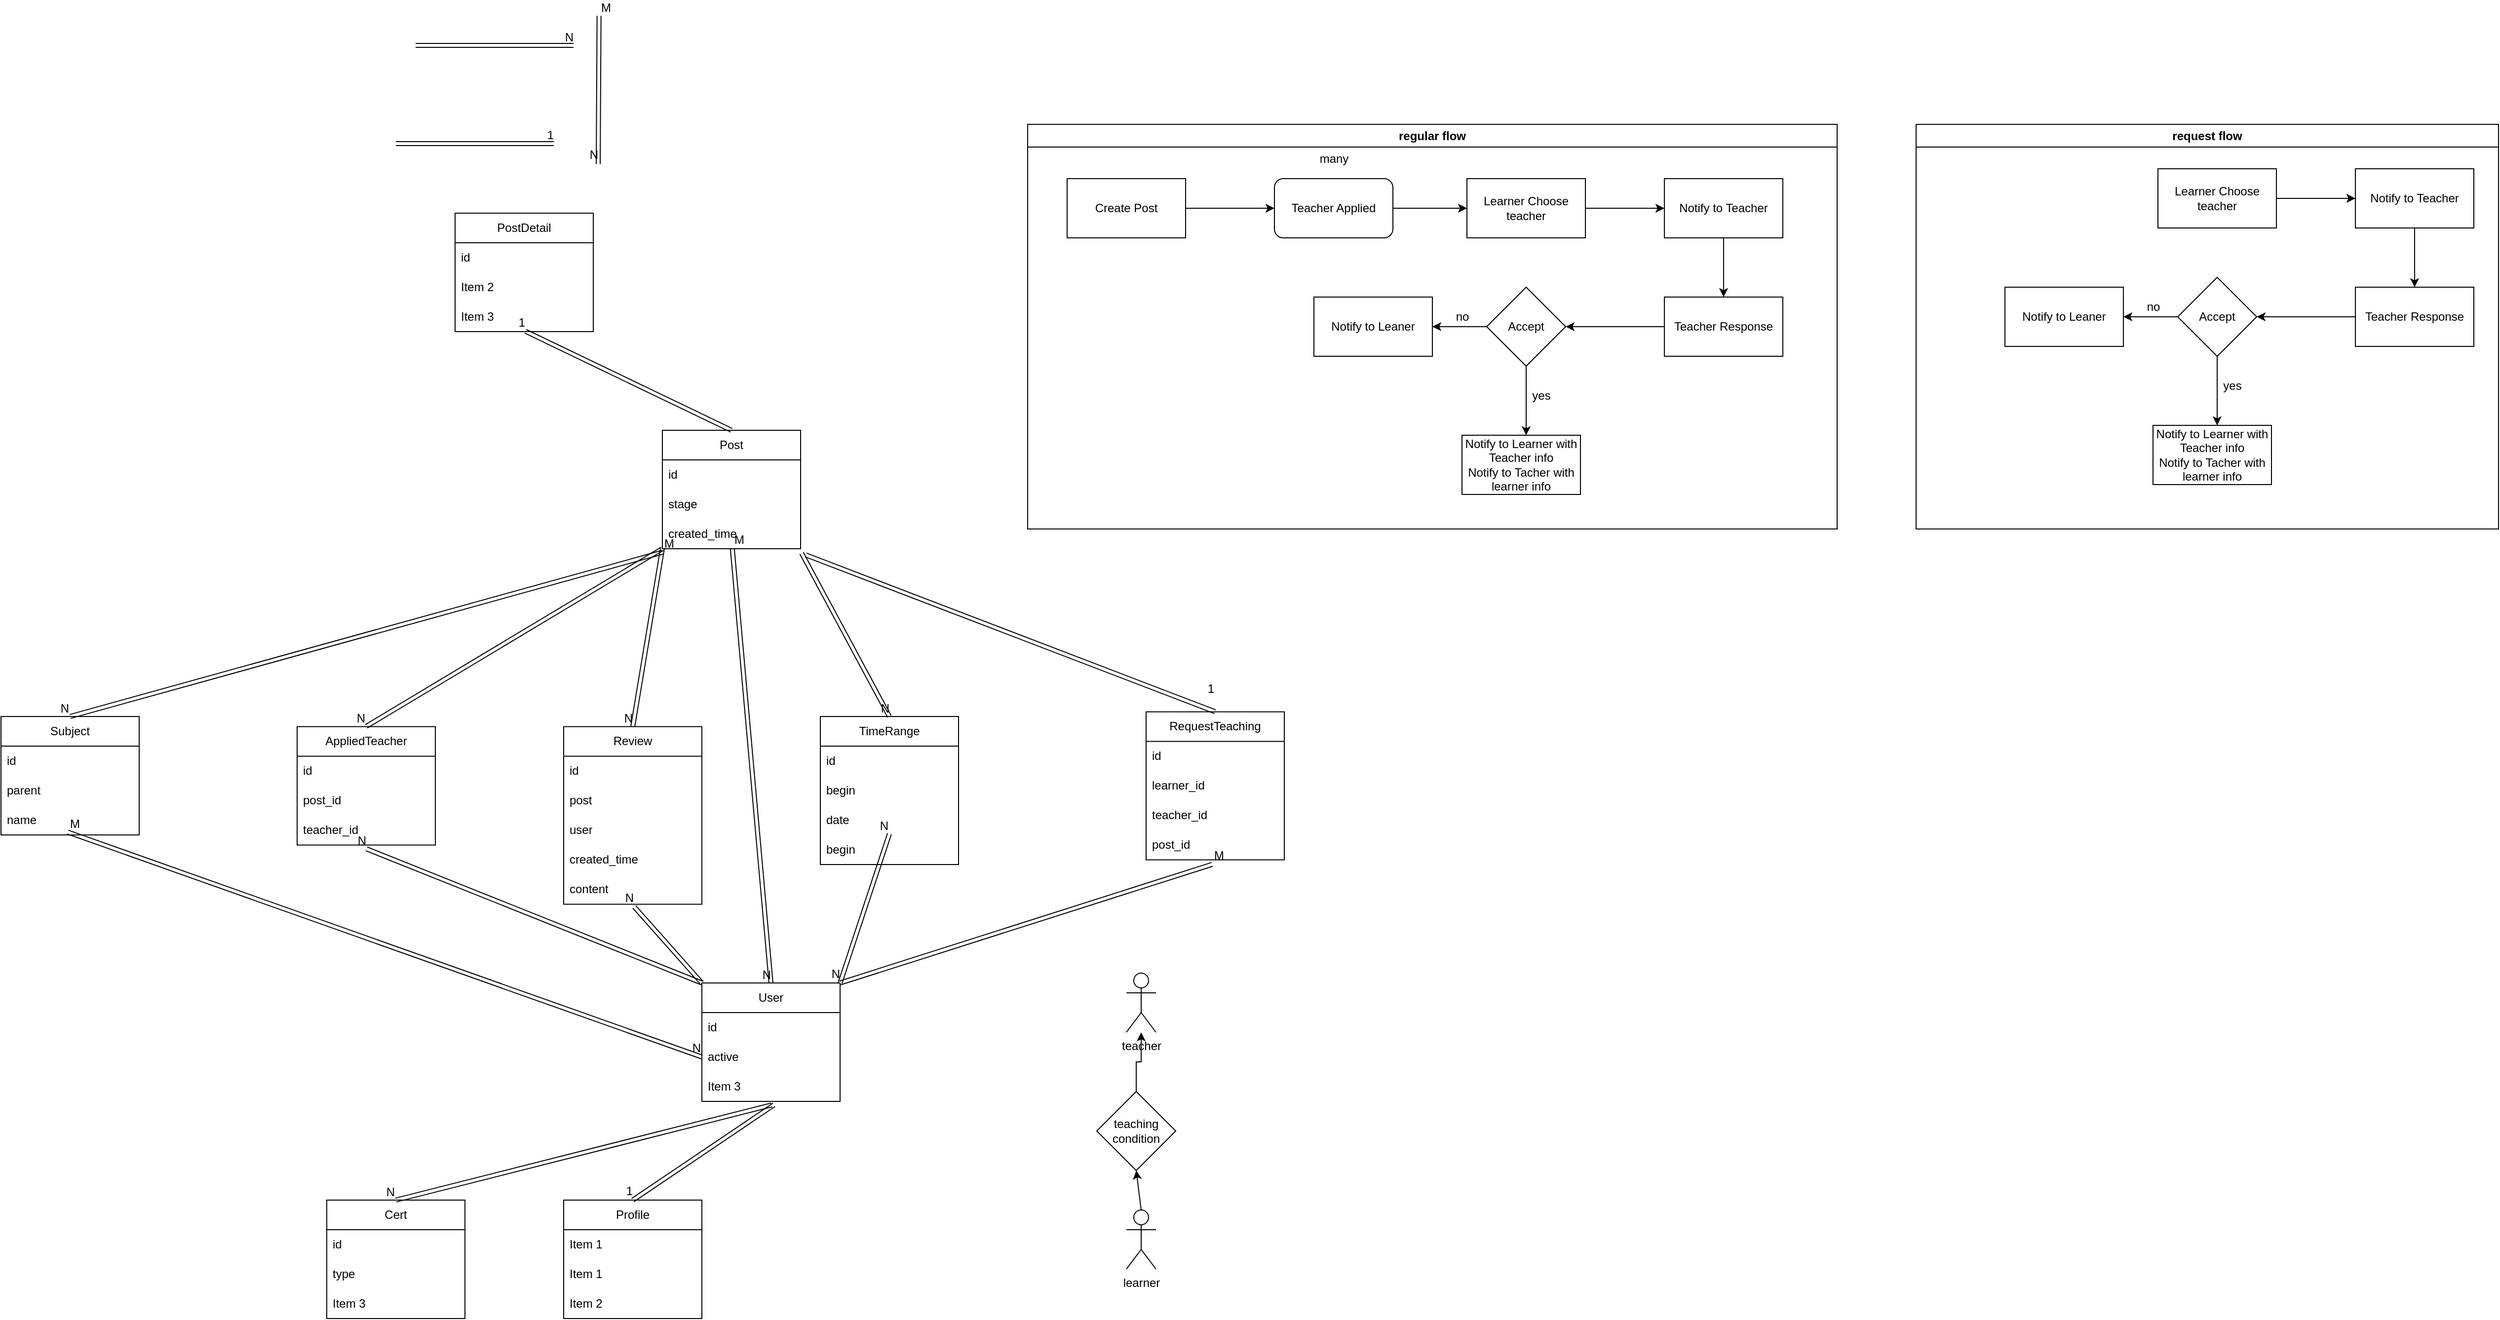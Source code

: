 <mxfile version="21.1.7" type="github" pages="2">
  <diagram id="4R4UzERNiVHyKOqKWShv" name="model - ý tưởng luồn">
    <mxGraphModel dx="2580" dy="1584" grid="1" gridSize="10" guides="1" tooltips="1" connect="1" arrows="1" fold="1" page="1" pageScale="1" pageWidth="850" pageHeight="1100" math="0" shadow="0">
      <root>
        <mxCell id="0" />
        <mxCell id="1" parent="0" />
        <mxCell id="f7bFVLpP6FKDPt4WR5Cf-1" value="Post" style="swimlane;fontStyle=0;childLayout=stackLayout;horizontal=1;startSize=30;horizontalStack=0;resizeParent=1;resizeParentMax=0;resizeLast=0;collapsible=1;marginBottom=0;whiteSpace=wrap;html=1;" parent="1" vertex="1">
          <mxGeometry x="-440" y="230" width="140" height="120" as="geometry" />
        </mxCell>
        <mxCell id="f7bFVLpP6FKDPt4WR5Cf-2" value="id" style="text;strokeColor=none;fillColor=none;align=left;verticalAlign=middle;spacingLeft=4;spacingRight=4;overflow=hidden;points=[[0,0.5],[1,0.5]];portConstraint=eastwest;rotatable=0;whiteSpace=wrap;html=1;" parent="f7bFVLpP6FKDPt4WR5Cf-1" vertex="1">
          <mxGeometry y="30" width="140" height="30" as="geometry" />
        </mxCell>
        <mxCell id="f7bFVLpP6FKDPt4WR5Cf-3" value="stage" style="text;strokeColor=none;fillColor=none;align=left;verticalAlign=middle;spacingLeft=4;spacingRight=4;overflow=hidden;points=[[0,0.5],[1,0.5]];portConstraint=eastwest;rotatable=0;whiteSpace=wrap;html=1;" parent="f7bFVLpP6FKDPt4WR5Cf-1" vertex="1">
          <mxGeometry y="60" width="140" height="30" as="geometry" />
        </mxCell>
        <mxCell id="f7bFVLpP6FKDPt4WR5Cf-4" value="created_time" style="text;strokeColor=none;fillColor=none;align=left;verticalAlign=middle;spacingLeft=4;spacingRight=4;overflow=hidden;points=[[0,0.5],[1,0.5]];portConstraint=eastwest;rotatable=0;whiteSpace=wrap;html=1;" parent="f7bFVLpP6FKDPt4WR5Cf-1" vertex="1">
          <mxGeometry y="90" width="140" height="30" as="geometry" />
        </mxCell>
        <mxCell id="f7bFVLpP6FKDPt4WR5Cf-5" value="Subject" style="swimlane;fontStyle=0;childLayout=stackLayout;horizontal=1;startSize=30;horizontalStack=0;resizeParent=1;resizeParentMax=0;resizeLast=0;collapsible=1;marginBottom=0;whiteSpace=wrap;html=1;" parent="1" vertex="1">
          <mxGeometry x="-1110" y="520" width="140" height="120" as="geometry" />
        </mxCell>
        <mxCell id="f7bFVLpP6FKDPt4WR5Cf-6" value="id" style="text;strokeColor=none;fillColor=none;align=left;verticalAlign=middle;spacingLeft=4;spacingRight=4;overflow=hidden;points=[[0,0.5],[1,0.5]];portConstraint=eastwest;rotatable=0;whiteSpace=wrap;html=1;" parent="f7bFVLpP6FKDPt4WR5Cf-5" vertex="1">
          <mxGeometry y="30" width="140" height="30" as="geometry" />
        </mxCell>
        <mxCell id="f7bFVLpP6FKDPt4WR5Cf-7" value="parent" style="text;strokeColor=none;fillColor=none;align=left;verticalAlign=middle;spacingLeft=4;spacingRight=4;overflow=hidden;points=[[0,0.5],[1,0.5]];portConstraint=eastwest;rotatable=0;whiteSpace=wrap;html=1;" parent="f7bFVLpP6FKDPt4WR5Cf-5" vertex="1">
          <mxGeometry y="60" width="140" height="30" as="geometry" />
        </mxCell>
        <mxCell id="f7bFVLpP6FKDPt4WR5Cf-8" value="name" style="text;strokeColor=none;fillColor=none;align=left;verticalAlign=middle;spacingLeft=4;spacingRight=4;overflow=hidden;points=[[0,0.5],[1,0.5]];portConstraint=eastwest;rotatable=0;whiteSpace=wrap;html=1;" parent="f7bFVLpP6FKDPt4WR5Cf-5" vertex="1">
          <mxGeometry y="90" width="140" height="30" as="geometry" />
        </mxCell>
        <mxCell id="f7bFVLpP6FKDPt4WR5Cf-9" value="Review" style="swimlane;fontStyle=0;childLayout=stackLayout;horizontal=1;startSize=30;horizontalStack=0;resizeParent=1;resizeParentMax=0;resizeLast=0;collapsible=1;marginBottom=0;whiteSpace=wrap;html=1;" parent="1" vertex="1">
          <mxGeometry x="-540" y="530.21" width="140" height="180" as="geometry" />
        </mxCell>
        <mxCell id="f7bFVLpP6FKDPt4WR5Cf-10" value="id" style="text;strokeColor=none;fillColor=none;align=left;verticalAlign=middle;spacingLeft=4;spacingRight=4;overflow=hidden;points=[[0,0.5],[1,0.5]];portConstraint=eastwest;rotatable=0;whiteSpace=wrap;html=1;" parent="f7bFVLpP6FKDPt4WR5Cf-9" vertex="1">
          <mxGeometry y="30" width="140" height="30" as="geometry" />
        </mxCell>
        <mxCell id="f7bFVLpP6FKDPt4WR5Cf-11" value="post" style="text;strokeColor=none;fillColor=none;align=left;verticalAlign=middle;spacingLeft=4;spacingRight=4;overflow=hidden;points=[[0,0.5],[1,0.5]];portConstraint=eastwest;rotatable=0;whiteSpace=wrap;html=1;" parent="f7bFVLpP6FKDPt4WR5Cf-9" vertex="1">
          <mxGeometry y="60" width="140" height="30" as="geometry" />
        </mxCell>
        <mxCell id="f7bFVLpP6FKDPt4WR5Cf-12" value="user" style="text;strokeColor=none;fillColor=none;align=left;verticalAlign=middle;spacingLeft=4;spacingRight=4;overflow=hidden;points=[[0,0.5],[1,0.5]];portConstraint=eastwest;rotatable=0;whiteSpace=wrap;html=1;" parent="f7bFVLpP6FKDPt4WR5Cf-9" vertex="1">
          <mxGeometry y="90" width="140" height="30" as="geometry" />
        </mxCell>
        <mxCell id="wojKNktllQG_u3DR9HlF-21" value="created_time" style="text;strokeColor=none;fillColor=none;align=left;verticalAlign=middle;spacingLeft=4;spacingRight=4;overflow=hidden;points=[[0,0.5],[1,0.5]];portConstraint=eastwest;rotatable=0;whiteSpace=wrap;html=1;" parent="f7bFVLpP6FKDPt4WR5Cf-9" vertex="1">
          <mxGeometry y="120" width="140" height="30" as="geometry" />
        </mxCell>
        <mxCell id="wojKNktllQG_u3DR9HlF-22" value="content" style="text;strokeColor=none;fillColor=none;align=left;verticalAlign=middle;spacingLeft=4;spacingRight=4;overflow=hidden;points=[[0,0.5],[1,0.5]];portConstraint=eastwest;rotatable=0;whiteSpace=wrap;html=1;" parent="f7bFVLpP6FKDPt4WR5Cf-9" vertex="1">
          <mxGeometry y="150" width="140" height="30" as="geometry" />
        </mxCell>
        <mxCell id="f7bFVLpP6FKDPt4WR5Cf-13" value="TimeRange" style="swimlane;fontStyle=0;childLayout=stackLayout;horizontal=1;startSize=30;horizontalStack=0;resizeParent=1;resizeParentMax=0;resizeLast=0;collapsible=1;marginBottom=0;whiteSpace=wrap;html=1;" parent="1" vertex="1">
          <mxGeometry x="-280" y="520" width="140" height="150" as="geometry" />
        </mxCell>
        <mxCell id="f7bFVLpP6FKDPt4WR5Cf-14" value="id" style="text;strokeColor=none;fillColor=none;align=left;verticalAlign=middle;spacingLeft=4;spacingRight=4;overflow=hidden;points=[[0,0.5],[1,0.5]];portConstraint=eastwest;rotatable=0;whiteSpace=wrap;html=1;" parent="f7bFVLpP6FKDPt4WR5Cf-13" vertex="1">
          <mxGeometry y="30" width="140" height="30" as="geometry" />
        </mxCell>
        <mxCell id="f7bFVLpP6FKDPt4WR5Cf-15" value="begin" style="text;strokeColor=none;fillColor=none;align=left;verticalAlign=middle;spacingLeft=4;spacingRight=4;overflow=hidden;points=[[0,0.5],[1,0.5]];portConstraint=eastwest;rotatable=0;whiteSpace=wrap;html=1;" parent="f7bFVLpP6FKDPt4WR5Cf-13" vertex="1">
          <mxGeometry y="60" width="140" height="30" as="geometry" />
        </mxCell>
        <mxCell id="f7bFVLpP6FKDPt4WR5Cf-16" value="date" style="text;strokeColor=none;fillColor=none;align=left;verticalAlign=middle;spacingLeft=4;spacingRight=4;overflow=hidden;points=[[0,0.5],[1,0.5]];portConstraint=eastwest;rotatable=0;whiteSpace=wrap;html=1;" parent="f7bFVLpP6FKDPt4WR5Cf-13" vertex="1">
          <mxGeometry y="90" width="140" height="30" as="geometry" />
        </mxCell>
        <mxCell id="yP_wBHzrBIjpdv_ILNyv-7" value="begin" style="text;strokeColor=none;fillColor=none;align=left;verticalAlign=middle;spacingLeft=4;spacingRight=4;overflow=hidden;points=[[0,0.5],[1,0.5]];portConstraint=eastwest;rotatable=0;whiteSpace=wrap;html=1;" parent="f7bFVLpP6FKDPt4WR5Cf-13" vertex="1">
          <mxGeometry y="120" width="140" height="30" as="geometry" />
        </mxCell>
        <mxCell id="f7bFVLpP6FKDPt4WR5Cf-17" value="User" style="swimlane;fontStyle=0;childLayout=stackLayout;horizontal=1;startSize=30;horizontalStack=0;resizeParent=1;resizeParentMax=0;resizeLast=0;collapsible=1;marginBottom=0;whiteSpace=wrap;html=1;" parent="1" vertex="1">
          <mxGeometry x="-400" y="790" width="140" height="120" as="geometry" />
        </mxCell>
        <mxCell id="f7bFVLpP6FKDPt4WR5Cf-18" value="id" style="text;strokeColor=none;fillColor=none;align=left;verticalAlign=middle;spacingLeft=4;spacingRight=4;overflow=hidden;points=[[0,0.5],[1,0.5]];portConstraint=eastwest;rotatable=0;whiteSpace=wrap;html=1;" parent="f7bFVLpP6FKDPt4WR5Cf-17" vertex="1">
          <mxGeometry y="30" width="140" height="30" as="geometry" />
        </mxCell>
        <mxCell id="f7bFVLpP6FKDPt4WR5Cf-19" value="active" style="text;strokeColor=none;fillColor=none;align=left;verticalAlign=middle;spacingLeft=4;spacingRight=4;overflow=hidden;points=[[0,0.5],[1,0.5]];portConstraint=eastwest;rotatable=0;whiteSpace=wrap;html=1;" parent="f7bFVLpP6FKDPt4WR5Cf-17" vertex="1">
          <mxGeometry y="60" width="140" height="30" as="geometry" />
        </mxCell>
        <mxCell id="f7bFVLpP6FKDPt4WR5Cf-20" value="Item 3" style="text;strokeColor=none;fillColor=none;align=left;verticalAlign=middle;spacingLeft=4;spacingRight=4;overflow=hidden;points=[[0,0.5],[1,0.5]];portConstraint=eastwest;rotatable=0;whiteSpace=wrap;html=1;" parent="f7bFVLpP6FKDPt4WR5Cf-17" vertex="1">
          <mxGeometry y="90" width="140" height="30" as="geometry" />
        </mxCell>
        <mxCell id="f7bFVLpP6FKDPt4WR5Cf-21" value="Cert" style="swimlane;fontStyle=0;childLayout=stackLayout;horizontal=1;startSize=30;horizontalStack=0;resizeParent=1;resizeParentMax=0;resizeLast=0;collapsible=1;marginBottom=0;whiteSpace=wrap;html=1;" parent="1" vertex="1">
          <mxGeometry x="-780" y="1010" width="140" height="120" as="geometry" />
        </mxCell>
        <mxCell id="f7bFVLpP6FKDPt4WR5Cf-22" value="id" style="text;strokeColor=none;fillColor=none;align=left;verticalAlign=middle;spacingLeft=4;spacingRight=4;overflow=hidden;points=[[0,0.5],[1,0.5]];portConstraint=eastwest;rotatable=0;whiteSpace=wrap;html=1;" parent="f7bFVLpP6FKDPt4WR5Cf-21" vertex="1">
          <mxGeometry y="30" width="140" height="30" as="geometry" />
        </mxCell>
        <mxCell id="f7bFVLpP6FKDPt4WR5Cf-23" value="type" style="text;strokeColor=none;fillColor=none;align=left;verticalAlign=middle;spacingLeft=4;spacingRight=4;overflow=hidden;points=[[0,0.5],[1,0.5]];portConstraint=eastwest;rotatable=0;whiteSpace=wrap;html=1;" parent="f7bFVLpP6FKDPt4WR5Cf-21" vertex="1">
          <mxGeometry y="60" width="140" height="30" as="geometry" />
        </mxCell>
        <mxCell id="f7bFVLpP6FKDPt4WR5Cf-24" value="Item 3" style="text;strokeColor=none;fillColor=none;align=left;verticalAlign=middle;spacingLeft=4;spacingRight=4;overflow=hidden;points=[[0,0.5],[1,0.5]];portConstraint=eastwest;rotatable=0;whiteSpace=wrap;html=1;" parent="f7bFVLpP6FKDPt4WR5Cf-21" vertex="1">
          <mxGeometry y="90" width="140" height="30" as="geometry" />
        </mxCell>
        <mxCell id="f7bFVLpP6FKDPt4WR5Cf-25" value="Profile" style="swimlane;fontStyle=0;childLayout=stackLayout;horizontal=1;startSize=30;horizontalStack=0;resizeParent=1;resizeParentMax=0;resizeLast=0;collapsible=1;marginBottom=0;whiteSpace=wrap;html=1;" parent="1" vertex="1">
          <mxGeometry x="-540" y="1010" width="140" height="120" as="geometry" />
        </mxCell>
        <mxCell id="f7bFVLpP6FKDPt4WR5Cf-44" value="Item 1" style="text;strokeColor=none;fillColor=none;align=left;verticalAlign=middle;spacingLeft=4;spacingRight=4;overflow=hidden;points=[[0,0.5],[1,0.5]];portConstraint=eastwest;rotatable=0;whiteSpace=wrap;html=1;" parent="f7bFVLpP6FKDPt4WR5Cf-25" vertex="1">
          <mxGeometry y="30" width="140" height="30" as="geometry" />
        </mxCell>
        <mxCell id="f7bFVLpP6FKDPt4WR5Cf-26" value="Item 1" style="text;strokeColor=none;fillColor=none;align=left;verticalAlign=middle;spacingLeft=4;spacingRight=4;overflow=hidden;points=[[0,0.5],[1,0.5]];portConstraint=eastwest;rotatable=0;whiteSpace=wrap;html=1;" parent="f7bFVLpP6FKDPt4WR5Cf-25" vertex="1">
          <mxGeometry y="60" width="140" height="30" as="geometry" />
        </mxCell>
        <mxCell id="f7bFVLpP6FKDPt4WR5Cf-27" value="Item 2" style="text;strokeColor=none;fillColor=none;align=left;verticalAlign=middle;spacingLeft=4;spacingRight=4;overflow=hidden;points=[[0,0.5],[1,0.5]];portConstraint=eastwest;rotatable=0;whiteSpace=wrap;html=1;" parent="f7bFVLpP6FKDPt4WR5Cf-25" vertex="1">
          <mxGeometry y="90" width="140" height="30" as="geometry" />
        </mxCell>
        <mxCell id="f7bFVLpP6FKDPt4WR5Cf-31" value="" style="shape=link;html=1;rounded=0;exitX=0.522;exitY=1.116;exitDx=0;exitDy=0;entryX=0.5;entryY=0;entryDx=0;entryDy=0;exitPerimeter=0;" parent="1" source="f7bFVLpP6FKDPt4WR5Cf-20" target="f7bFVLpP6FKDPt4WR5Cf-25" edge="1">
          <mxGeometry relative="1" as="geometry">
            <mxPoint x="520" y="560.21" as="sourcePoint" />
            <mxPoint x="680" y="560.21" as="targetPoint" />
          </mxGeometry>
        </mxCell>
        <mxCell id="f7bFVLpP6FKDPt4WR5Cf-32" value="1" style="resizable=0;html=1;align=right;verticalAlign=bottom;" parent="f7bFVLpP6FKDPt4WR5Cf-31" connectable="0" vertex="1">
          <mxGeometry x="1" relative="1" as="geometry" />
        </mxCell>
        <mxCell id="f7bFVLpP6FKDPt4WR5Cf-33" value="" style="shape=link;html=1;rounded=0;entryX=0.502;entryY=1.13;entryDx=0;entryDy=0;entryPerimeter=0;" parent="1" target="f7bFVLpP6FKDPt4WR5Cf-66" edge="1">
          <mxGeometry relative="1" as="geometry">
            <mxPoint x="-400" y="790" as="sourcePoint" />
            <mxPoint x="650" y="450.0" as="targetPoint" />
          </mxGeometry>
        </mxCell>
        <mxCell id="f7bFVLpP6FKDPt4WR5Cf-34" value="N" style="resizable=0;html=1;align=right;verticalAlign=bottom;" parent="f7bFVLpP6FKDPt4WR5Cf-33" connectable="0" vertex="1">
          <mxGeometry x="1" relative="1" as="geometry" />
        </mxCell>
        <mxCell id="f7bFVLpP6FKDPt4WR5Cf-35" value="" style="shape=link;html=1;rounded=0;entryX=0.5;entryY=0;entryDx=0;entryDy=0;exitX=0.506;exitY=0.993;exitDx=0;exitDy=0;exitPerimeter=0;" parent="1" source="f7bFVLpP6FKDPt4WR5Cf-4" target="f7bFVLpP6FKDPt4WR5Cf-17" edge="1">
          <mxGeometry relative="1" as="geometry">
            <mxPoint x="250" y="240" as="sourcePoint" />
            <mxPoint x="410" y="240" as="targetPoint" />
          </mxGeometry>
        </mxCell>
        <mxCell id="f7bFVLpP6FKDPt4WR5Cf-36" value="M" style="resizable=0;html=1;align=left;verticalAlign=bottom;" parent="f7bFVLpP6FKDPt4WR5Cf-35" connectable="0" vertex="1">
          <mxGeometry x="-1" relative="1" as="geometry" />
        </mxCell>
        <mxCell id="f7bFVLpP6FKDPt4WR5Cf-37" value="N" style="resizable=0;html=1;align=right;verticalAlign=bottom;" parent="f7bFVLpP6FKDPt4WR5Cf-35" connectable="0" vertex="1">
          <mxGeometry x="1" relative="1" as="geometry" />
        </mxCell>
        <mxCell id="f7bFVLpP6FKDPt4WR5Cf-38" value="" style="shape=link;html=1;rounded=0;" parent="1" edge="1">
          <mxGeometry relative="1" as="geometry">
            <mxPoint x="-710" y="-60.5" as="sourcePoint" />
            <mxPoint x="-550" y="-60.5" as="targetPoint" />
          </mxGeometry>
        </mxCell>
        <mxCell id="f7bFVLpP6FKDPt4WR5Cf-39" value="1" style="resizable=0;html=1;align=right;verticalAlign=bottom;" parent="f7bFVLpP6FKDPt4WR5Cf-38" connectable="0" vertex="1">
          <mxGeometry x="1" relative="1" as="geometry" />
        </mxCell>
        <mxCell id="f7bFVLpP6FKDPt4WR5Cf-40" value="" style="shape=link;html=1;rounded=0;exitX=0.506;exitY=1.119;exitDx=0;exitDy=0;exitPerimeter=0;entryX=0.5;entryY=0;entryDx=0;entryDy=0;" parent="1" source="f7bFVLpP6FKDPt4WR5Cf-20" target="f7bFVLpP6FKDPt4WR5Cf-21" edge="1">
          <mxGeometry relative="1" as="geometry">
            <mxPoint x="650" y="700.21" as="sourcePoint" />
            <mxPoint x="810" y="700.21" as="targetPoint" />
          </mxGeometry>
        </mxCell>
        <mxCell id="f7bFVLpP6FKDPt4WR5Cf-41" value="N" style="resizable=0;html=1;align=right;verticalAlign=bottom;" parent="f7bFVLpP6FKDPt4WR5Cf-40" connectable="0" vertex="1">
          <mxGeometry x="1" relative="1" as="geometry" />
        </mxCell>
        <mxCell id="f7bFVLpP6FKDPt4WR5Cf-42" value="" style="shape=link;html=1;rounded=0;exitX=1;exitY=0;exitDx=0;exitDy=0;entryX=0.5;entryY=0.962;entryDx=0;entryDy=0;entryPerimeter=0;" parent="1" source="f7bFVLpP6FKDPt4WR5Cf-17" target="f7bFVLpP6FKDPt4WR5Cf-16" edge="1">
          <mxGeometry relative="1" as="geometry">
            <mxPoint x="435" y="500.21" as="sourcePoint" />
            <mxPoint x="100" y="660" as="targetPoint" />
          </mxGeometry>
        </mxCell>
        <mxCell id="f7bFVLpP6FKDPt4WR5Cf-43" value="N" style="resizable=0;html=1;align=right;verticalAlign=bottom;" parent="f7bFVLpP6FKDPt4WR5Cf-42" connectable="0" vertex="1">
          <mxGeometry x="1" relative="1" as="geometry" />
        </mxCell>
        <mxCell id="f7bFVLpP6FKDPt4WR5Cf-45" value="" style="shape=link;html=1;rounded=0;entryX=0.5;entryY=0;entryDx=0;entryDy=0;exitX=0.506;exitY=0.993;exitDx=0;exitDy=0;exitPerimeter=0;" parent="1" edge="1">
          <mxGeometry relative="1" as="geometry">
            <mxPoint x="-504.16" y="-190.0" as="sourcePoint" />
            <mxPoint x="-505" y="-39.79" as="targetPoint" />
          </mxGeometry>
        </mxCell>
        <mxCell id="f7bFVLpP6FKDPt4WR5Cf-46" value="M" style="resizable=0;html=1;align=left;verticalAlign=bottom;" parent="f7bFVLpP6FKDPt4WR5Cf-45" connectable="0" vertex="1">
          <mxGeometry x="-1" relative="1" as="geometry" />
        </mxCell>
        <mxCell id="f7bFVLpP6FKDPt4WR5Cf-47" value="N" style="resizable=0;html=1;align=right;verticalAlign=bottom;" parent="f7bFVLpP6FKDPt4WR5Cf-45" connectable="0" vertex="1">
          <mxGeometry x="1" relative="1" as="geometry" />
        </mxCell>
        <mxCell id="f7bFVLpP6FKDPt4WR5Cf-48" value="" style="shape=link;html=1;rounded=0;entryX=0.511;entryY=1.09;entryDx=0;entryDy=0;entryPerimeter=0;exitX=0;exitY=0;exitDx=0;exitDy=0;" parent="1" source="f7bFVLpP6FKDPt4WR5Cf-17" target="wojKNktllQG_u3DR9HlF-22" edge="1">
          <mxGeometry relative="1" as="geometry">
            <mxPoint x="210" y="290" as="sourcePoint" />
            <mxPoint x="370" y="290" as="targetPoint" />
          </mxGeometry>
        </mxCell>
        <mxCell id="f7bFVLpP6FKDPt4WR5Cf-49" value="N" style="resizable=0;html=1;align=right;verticalAlign=bottom;" parent="f7bFVLpP6FKDPt4WR5Cf-48" connectable="0" vertex="1">
          <mxGeometry x="1" relative="1" as="geometry" />
        </mxCell>
        <mxCell id="f7bFVLpP6FKDPt4WR5Cf-56" value="" style="shape=link;html=1;rounded=0;entryX=0.5;entryY=0;entryDx=0;entryDy=0;" parent="1" target="f7bFVLpP6FKDPt4WR5Cf-9" edge="1">
          <mxGeometry relative="1" as="geometry">
            <mxPoint x="-440" y="350" as="sourcePoint" />
            <mxPoint x="760" y="160" as="targetPoint" />
          </mxGeometry>
        </mxCell>
        <mxCell id="f7bFVLpP6FKDPt4WR5Cf-57" value="N" style="resizable=0;html=1;align=right;verticalAlign=bottom;" parent="f7bFVLpP6FKDPt4WR5Cf-56" connectable="0" vertex="1">
          <mxGeometry x="1" relative="1" as="geometry" />
        </mxCell>
        <mxCell id="f7bFVLpP6FKDPt4WR5Cf-58" value="" style="shape=link;html=1;rounded=0;entryX=0.5;entryY=0;entryDx=0;entryDy=0;exitX=0.001;exitY=1.119;exitDx=0;exitDy=0;exitPerimeter=0;" parent="1" source="f7bFVLpP6FKDPt4WR5Cf-4" target="f7bFVLpP6FKDPt4WR5Cf-5" edge="1">
          <mxGeometry relative="1" as="geometry">
            <mxPoint x="600.84" y="170" as="sourcePoint" />
            <mxPoint x="600" y="320.21" as="targetPoint" />
          </mxGeometry>
        </mxCell>
        <mxCell id="f7bFVLpP6FKDPt4WR5Cf-59" value="M" style="resizable=0;html=1;align=left;verticalAlign=bottom;" parent="f7bFVLpP6FKDPt4WR5Cf-58" connectable="0" vertex="1">
          <mxGeometry x="-1" relative="1" as="geometry" />
        </mxCell>
        <mxCell id="f7bFVLpP6FKDPt4WR5Cf-60" value="N" style="resizable=0;html=1;align=right;verticalAlign=bottom;" parent="f7bFVLpP6FKDPt4WR5Cf-58" connectable="0" vertex="1">
          <mxGeometry x="1" relative="1" as="geometry" />
        </mxCell>
        <mxCell id="f7bFVLpP6FKDPt4WR5Cf-61" value="" style="shape=link;html=1;rounded=0;entryX=0.5;entryY=0;entryDx=0;entryDy=0;exitX=1.007;exitY=1.148;exitDx=0;exitDy=0;exitPerimeter=0;" parent="1" source="f7bFVLpP6FKDPt4WR5Cf-4" target="f7bFVLpP6FKDPt4WR5Cf-13" edge="1">
          <mxGeometry relative="1" as="geometry">
            <mxPoint x="80" y="270" as="sourcePoint" />
            <mxPoint x="240" y="270" as="targetPoint" />
          </mxGeometry>
        </mxCell>
        <mxCell id="f7bFVLpP6FKDPt4WR5Cf-62" value="N" style="resizable=0;html=1;align=right;verticalAlign=bottom;" parent="f7bFVLpP6FKDPt4WR5Cf-61" connectable="0" vertex="1">
          <mxGeometry x="1" relative="1" as="geometry" />
        </mxCell>
        <mxCell id="f7bFVLpP6FKDPt4WR5Cf-63" value="AppliedTeacher" style="swimlane;fontStyle=0;childLayout=stackLayout;horizontal=1;startSize=30;horizontalStack=0;resizeParent=1;resizeParentMax=0;resizeLast=0;collapsible=1;marginBottom=0;whiteSpace=wrap;html=1;" parent="1" vertex="1">
          <mxGeometry x="-810" y="530.21" width="140" height="120" as="geometry" />
        </mxCell>
        <mxCell id="f7bFVLpP6FKDPt4WR5Cf-64" value="id" style="text;strokeColor=none;fillColor=none;align=left;verticalAlign=middle;spacingLeft=4;spacingRight=4;overflow=hidden;points=[[0,0.5],[1,0.5]];portConstraint=eastwest;rotatable=0;whiteSpace=wrap;html=1;" parent="f7bFVLpP6FKDPt4WR5Cf-63" vertex="1">
          <mxGeometry y="30" width="140" height="30" as="geometry" />
        </mxCell>
        <mxCell id="f7bFVLpP6FKDPt4WR5Cf-65" value="post_id" style="text;strokeColor=none;fillColor=none;align=left;verticalAlign=middle;spacingLeft=4;spacingRight=4;overflow=hidden;points=[[0,0.5],[1,0.5]];portConstraint=eastwest;rotatable=0;whiteSpace=wrap;html=1;" parent="f7bFVLpP6FKDPt4WR5Cf-63" vertex="1">
          <mxGeometry y="60" width="140" height="30" as="geometry" />
        </mxCell>
        <mxCell id="f7bFVLpP6FKDPt4WR5Cf-66" value="teacher_id" style="text;strokeColor=none;fillColor=none;align=left;verticalAlign=middle;spacingLeft=4;spacingRight=4;overflow=hidden;points=[[0,0.5],[1,0.5]];portConstraint=eastwest;rotatable=0;whiteSpace=wrap;html=1;" parent="f7bFVLpP6FKDPt4WR5Cf-63" vertex="1">
          <mxGeometry y="90" width="140" height="30" as="geometry" />
        </mxCell>
        <mxCell id="f7bFVLpP6FKDPt4WR5Cf-67" value="" style="shape=link;html=1;rounded=0;" parent="1" edge="1">
          <mxGeometry relative="1" as="geometry">
            <mxPoint x="-690" y="-160.0" as="sourcePoint" />
            <mxPoint x="-530" y="-160.0" as="targetPoint" />
          </mxGeometry>
        </mxCell>
        <mxCell id="f7bFVLpP6FKDPt4WR5Cf-68" value="N" style="resizable=0;html=1;align=right;verticalAlign=bottom;" parent="f7bFVLpP6FKDPt4WR5Cf-67" connectable="0" vertex="1">
          <mxGeometry x="1" relative="1" as="geometry" />
        </mxCell>
        <mxCell id="f7bFVLpP6FKDPt4WR5Cf-69" value="" style="shape=link;html=1;rounded=0;exitX=0;exitY=1;exitDx=0;exitDy=0;" parent="1" source="f7bFVLpP6FKDPt4WR5Cf-1" edge="1">
          <mxGeometry relative="1" as="geometry">
            <mxPoint x="30" y="370.0" as="sourcePoint" />
            <mxPoint x="-740" y="530" as="targetPoint" />
          </mxGeometry>
        </mxCell>
        <mxCell id="f7bFVLpP6FKDPt4WR5Cf-70" value="N" style="resizable=0;html=1;align=right;verticalAlign=bottom;" parent="f7bFVLpP6FKDPt4WR5Cf-69" connectable="0" vertex="1">
          <mxGeometry x="1" relative="1" as="geometry" />
        </mxCell>
        <mxCell id="wojKNktllQG_u3DR9HlF-1" value="RequestTeaching" style="swimlane;fontStyle=0;childLayout=stackLayout;horizontal=1;startSize=30;horizontalStack=0;resizeParent=1;resizeParentMax=0;resizeLast=0;collapsible=1;marginBottom=0;whiteSpace=wrap;html=1;" parent="1" vertex="1">
          <mxGeometry x="50" y="515.21" width="140" height="150" as="geometry" />
        </mxCell>
        <mxCell id="wojKNktllQG_u3DR9HlF-2" value="id" style="text;strokeColor=none;fillColor=none;align=left;verticalAlign=middle;spacingLeft=4;spacingRight=4;overflow=hidden;points=[[0,0.5],[1,0.5]];portConstraint=eastwest;rotatable=0;whiteSpace=wrap;html=1;" parent="wojKNktllQG_u3DR9HlF-1" vertex="1">
          <mxGeometry y="30" width="140" height="30" as="geometry" />
        </mxCell>
        <mxCell id="wojKNktllQG_u3DR9HlF-3" value="learner_id" style="text;strokeColor=none;fillColor=none;align=left;verticalAlign=middle;spacingLeft=4;spacingRight=4;overflow=hidden;points=[[0,0.5],[1,0.5]];portConstraint=eastwest;rotatable=0;whiteSpace=wrap;html=1;" parent="wojKNktllQG_u3DR9HlF-1" vertex="1">
          <mxGeometry y="60" width="140" height="30" as="geometry" />
        </mxCell>
        <mxCell id="wojKNktllQG_u3DR9HlF-4" value="teacher_id" style="text;strokeColor=none;fillColor=none;align=left;verticalAlign=middle;spacingLeft=4;spacingRight=4;overflow=hidden;points=[[0,0.5],[1,0.5]];portConstraint=eastwest;rotatable=0;whiteSpace=wrap;html=1;" parent="wojKNktllQG_u3DR9HlF-1" vertex="1">
          <mxGeometry y="90" width="140" height="30" as="geometry" />
        </mxCell>
        <mxCell id="wojKNktllQG_u3DR9HlF-12" value="post_id" style="text;strokeColor=none;fillColor=none;align=left;verticalAlign=middle;spacingLeft=4;spacingRight=4;overflow=hidden;points=[[0,0.5],[1,0.5]];portConstraint=eastwest;rotatable=0;whiteSpace=wrap;html=1;" parent="wojKNktllQG_u3DR9HlF-1" vertex="1">
          <mxGeometry y="120" width="140" height="30" as="geometry" />
        </mxCell>
        <mxCell id="wojKNktllQG_u3DR9HlF-5" value="" style="shape=link;html=1;rounded=0;entryX=1;entryY=0;entryDx=0;entryDy=0;exitX=0.478;exitY=1.154;exitDx=0;exitDy=0;exitPerimeter=0;" parent="1" source="wojKNktllQG_u3DR9HlF-12" target="f7bFVLpP6FKDPt4WR5Cf-17" edge="1">
          <mxGeometry relative="1" as="geometry">
            <mxPoint x="-49.16" y="350.0" as="sourcePoint" />
            <mxPoint x="-50" y="500.21" as="targetPoint" />
          </mxGeometry>
        </mxCell>
        <mxCell id="wojKNktllQG_u3DR9HlF-6" value="M" style="resizable=0;html=1;align=left;verticalAlign=bottom;" parent="wojKNktllQG_u3DR9HlF-5" connectable="0" vertex="1">
          <mxGeometry x="-1" relative="1" as="geometry" />
        </mxCell>
        <mxCell id="wojKNktllQG_u3DR9HlF-7" value="N" style="resizable=0;html=1;align=right;verticalAlign=bottom;" parent="wojKNktllQG_u3DR9HlF-5" connectable="0" vertex="1">
          <mxGeometry x="1" relative="1" as="geometry" />
        </mxCell>
        <mxCell id="wojKNktllQG_u3DR9HlF-10" value="" style="shape=link;html=1;rounded=0;entryX=0.5;entryY=0;entryDx=0;entryDy=0;exitX=1.038;exitY=1.211;exitDx=0;exitDy=0;exitPerimeter=0;" parent="1" source="f7bFVLpP6FKDPt4WR5Cf-4" target="wojKNktllQG_u3DR9HlF-1" edge="1">
          <mxGeometry relative="1" as="geometry">
            <mxPoint x="-60" y="270" as="sourcePoint" />
            <mxPoint x="100" y="270" as="targetPoint" />
          </mxGeometry>
        </mxCell>
        <mxCell id="wojKNktllQG_u3DR9HlF-11" value="1" style="resizable=0;html=1;align=right;verticalAlign=bottom;" parent="wojKNktllQG_u3DR9HlF-10" connectable="0" vertex="1">
          <mxGeometry x="1" relative="1" as="geometry">
            <mxPoint y="-15" as="offset" />
          </mxGeometry>
        </mxCell>
        <mxCell id="wojKNktllQG_u3DR9HlF-14" value="PostDetail" style="swimlane;fontStyle=0;childLayout=stackLayout;horizontal=1;startSize=30;horizontalStack=0;resizeParent=1;resizeParentMax=0;resizeLast=0;collapsible=1;marginBottom=0;whiteSpace=wrap;html=1;" parent="1" vertex="1">
          <mxGeometry x="-650" y="10" width="140" height="120" as="geometry" />
        </mxCell>
        <mxCell id="wojKNktllQG_u3DR9HlF-15" value="id" style="text;strokeColor=none;fillColor=none;align=left;verticalAlign=middle;spacingLeft=4;spacingRight=4;overflow=hidden;points=[[0,0.5],[1,0.5]];portConstraint=eastwest;rotatable=0;whiteSpace=wrap;html=1;" parent="wojKNktllQG_u3DR9HlF-14" vertex="1">
          <mxGeometry y="30" width="140" height="30" as="geometry" />
        </mxCell>
        <mxCell id="wojKNktllQG_u3DR9HlF-16" value="Item 2" style="text;strokeColor=none;fillColor=none;align=left;verticalAlign=middle;spacingLeft=4;spacingRight=4;overflow=hidden;points=[[0,0.5],[1,0.5]];portConstraint=eastwest;rotatable=0;whiteSpace=wrap;html=1;" parent="wojKNktllQG_u3DR9HlF-14" vertex="1">
          <mxGeometry y="60" width="140" height="30" as="geometry" />
        </mxCell>
        <mxCell id="wojKNktllQG_u3DR9HlF-17" value="Item 3" style="text;strokeColor=none;fillColor=none;align=left;verticalAlign=middle;spacingLeft=4;spacingRight=4;overflow=hidden;points=[[0,0.5],[1,0.5]];portConstraint=eastwest;rotatable=0;whiteSpace=wrap;html=1;" parent="wojKNktllQG_u3DR9HlF-14" vertex="1">
          <mxGeometry y="90" width="140" height="30" as="geometry" />
        </mxCell>
        <mxCell id="wojKNktllQG_u3DR9HlF-18" value="" style="shape=link;html=1;rounded=0;entryX=0.509;entryY=0.989;entryDx=0;entryDy=0;entryPerimeter=0;" parent="1" target="wojKNktllQG_u3DR9HlF-17" edge="1">
          <mxGeometry relative="1" as="geometry">
            <mxPoint x="-370" y="230" as="sourcePoint" />
            <mxPoint x="-190" y="90" as="targetPoint" />
          </mxGeometry>
        </mxCell>
        <mxCell id="wojKNktllQG_u3DR9HlF-19" value="1" style="resizable=0;html=1;align=right;verticalAlign=bottom;" parent="wojKNktllQG_u3DR9HlF-18" connectable="0" vertex="1">
          <mxGeometry x="1" relative="1" as="geometry" />
        </mxCell>
        <mxCell id="yP_wBHzrBIjpdv_ILNyv-1" value="learner" style="shape=umlActor;verticalLabelPosition=bottom;verticalAlign=top;html=1;outlineConnect=0;" parent="1" vertex="1">
          <mxGeometry x="30" y="1020" width="30" height="60" as="geometry" />
        </mxCell>
        <mxCell id="yP_wBHzrBIjpdv_ILNyv-2" value="teacher" style="shape=umlActor;verticalLabelPosition=bottom;verticalAlign=top;html=1;outlineConnect=0;" parent="1" vertex="1">
          <mxGeometry x="30" y="780" width="30" height="60" as="geometry" />
        </mxCell>
        <mxCell id="yP_wBHzrBIjpdv_ILNyv-3" value="" style="endArrow=classic;html=1;rounded=0;exitX=0.5;exitY=0;exitDx=0;exitDy=0;exitPerimeter=0;entryX=0.5;entryY=1;entryDx=0;entryDy=0;" parent="1" source="yP_wBHzrBIjpdv_ILNyv-1" target="yP_wBHzrBIjpdv_ILNyv-5" edge="1">
          <mxGeometry width="50" height="50" relative="1" as="geometry">
            <mxPoint x="130" y="930" as="sourcePoint" />
            <mxPoint x="180" y="880" as="targetPoint" />
          </mxGeometry>
        </mxCell>
        <mxCell id="yP_wBHzrBIjpdv_ILNyv-6" style="edgeStyle=orthogonalEdgeStyle;rounded=0;orthogonalLoop=1;jettySize=auto;html=1;exitX=0.5;exitY=0;exitDx=0;exitDy=0;" parent="1" source="yP_wBHzrBIjpdv_ILNyv-5" target="yP_wBHzrBIjpdv_ILNyv-2" edge="1">
          <mxGeometry relative="1" as="geometry" />
        </mxCell>
        <mxCell id="yP_wBHzrBIjpdv_ILNyv-5" value="teaching condition" style="rhombus;whiteSpace=wrap;html=1;" parent="1" vertex="1">
          <mxGeometry y="900" width="80" height="80" as="geometry" />
        </mxCell>
        <mxCell id="yP_wBHzrBIjpdv_ILNyv-8" value="" style="shape=link;html=1;rounded=0;entryX=0;entryY=0.5;entryDx=0;entryDy=0;exitX=0.483;exitY=0.903;exitDx=0;exitDy=0;exitPerimeter=0;" parent="1" source="f7bFVLpP6FKDPt4WR5Cf-8" target="f7bFVLpP6FKDPt4WR5Cf-19" edge="1">
          <mxGeometry relative="1" as="geometry">
            <mxPoint x="-939.16" y="740.0" as="sourcePoint" />
            <mxPoint x="-940" y="890.21" as="targetPoint" />
          </mxGeometry>
        </mxCell>
        <mxCell id="yP_wBHzrBIjpdv_ILNyv-9" value="M" style="resizable=0;html=1;align=left;verticalAlign=bottom;" parent="yP_wBHzrBIjpdv_ILNyv-8" connectable="0" vertex="1">
          <mxGeometry x="-1" relative="1" as="geometry" />
        </mxCell>
        <mxCell id="yP_wBHzrBIjpdv_ILNyv-10" value="N" style="resizable=0;html=1;align=right;verticalAlign=bottom;" parent="yP_wBHzrBIjpdv_ILNyv-8" connectable="0" vertex="1">
          <mxGeometry x="1" relative="1" as="geometry" />
        </mxCell>
        <mxCell id="yP_wBHzrBIjpdv_ILNyv-14" style="edgeStyle=orthogonalEdgeStyle;rounded=0;orthogonalLoop=1;jettySize=auto;html=1;exitX=1;exitY=0.5;exitDx=0;exitDy=0;entryX=0;entryY=0.5;entryDx=0;entryDy=0;" parent="1" source="yP_wBHzrBIjpdv_ILNyv-12" target="yP_wBHzrBIjpdv_ILNyv-13" edge="1">
          <mxGeometry relative="1" as="geometry" />
        </mxCell>
        <mxCell id="yP_wBHzrBIjpdv_ILNyv-12" value="Create Post" style="rounded=0;whiteSpace=wrap;html=1;" parent="1" vertex="1">
          <mxGeometry x="-30" y="-25" width="120" height="60" as="geometry" />
        </mxCell>
        <mxCell id="yP_wBHzrBIjpdv_ILNyv-17" style="edgeStyle=orthogonalEdgeStyle;rounded=0;orthogonalLoop=1;jettySize=auto;html=1;" parent="1" source="yP_wBHzrBIjpdv_ILNyv-13" target="yP_wBHzrBIjpdv_ILNyv-16" edge="1">
          <mxGeometry relative="1" as="geometry" />
        </mxCell>
        <mxCell id="yP_wBHzrBIjpdv_ILNyv-13" value="Teacher Applied" style="rounded=1;whiteSpace=wrap;html=1;" parent="1" vertex="1">
          <mxGeometry x="180" y="-25" width="120" height="60" as="geometry" />
        </mxCell>
        <mxCell id="yP_wBHzrBIjpdv_ILNyv-15" value="many" style="text;html=1;align=center;verticalAlign=middle;resizable=0;points=[];autosize=1;strokeColor=none;fillColor=none;" parent="1" vertex="1">
          <mxGeometry x="215" y="-60" width="50" height="30" as="geometry" />
        </mxCell>
        <mxCell id="yP_wBHzrBIjpdv_ILNyv-19" value="" style="edgeStyle=orthogonalEdgeStyle;rounded=0;orthogonalLoop=1;jettySize=auto;html=1;" parent="1" source="yP_wBHzrBIjpdv_ILNyv-16" target="yP_wBHzrBIjpdv_ILNyv-18" edge="1">
          <mxGeometry relative="1" as="geometry" />
        </mxCell>
        <mxCell id="yP_wBHzrBIjpdv_ILNyv-16" value="Learner Choose teacher" style="rounded=0;whiteSpace=wrap;html=1;" parent="1" vertex="1">
          <mxGeometry x="375" y="-25" width="120" height="60" as="geometry" />
        </mxCell>
        <mxCell id="yP_wBHzrBIjpdv_ILNyv-22" style="edgeStyle=orthogonalEdgeStyle;rounded=0;orthogonalLoop=1;jettySize=auto;html=1;" parent="1" source="yP_wBHzrBIjpdv_ILNyv-18" edge="1">
          <mxGeometry relative="1" as="geometry">
            <mxPoint x="635" y="95.0" as="targetPoint" />
          </mxGeometry>
        </mxCell>
        <mxCell id="yP_wBHzrBIjpdv_ILNyv-18" value="Notify to Teacher" style="rounded=0;whiteSpace=wrap;html=1;" parent="1" vertex="1">
          <mxGeometry x="575" y="-25" width="120" height="60" as="geometry" />
        </mxCell>
        <mxCell id="yP_wBHzrBIjpdv_ILNyv-27" style="edgeStyle=orthogonalEdgeStyle;rounded=0;orthogonalLoop=1;jettySize=auto;html=1;entryX=1;entryY=0.5;entryDx=0;entryDy=0;" parent="1" source="yP_wBHzrBIjpdv_ILNyv-23" target="yP_wBHzrBIjpdv_ILNyv-26" edge="1">
          <mxGeometry relative="1" as="geometry" />
        </mxCell>
        <mxCell id="yP_wBHzrBIjpdv_ILNyv-23" value="Teacher Response" style="rounded=0;whiteSpace=wrap;html=1;" parent="1" vertex="1">
          <mxGeometry x="575" y="95" width="120" height="60" as="geometry" />
        </mxCell>
        <mxCell id="yP_wBHzrBIjpdv_ILNyv-28" style="edgeStyle=orthogonalEdgeStyle;rounded=0;orthogonalLoop=1;jettySize=auto;html=1;" parent="1" source="yP_wBHzrBIjpdv_ILNyv-26" edge="1">
          <mxGeometry relative="1" as="geometry">
            <mxPoint x="435" y="235.0" as="targetPoint" />
          </mxGeometry>
        </mxCell>
        <mxCell id="yP_wBHzrBIjpdv_ILNyv-31" style="edgeStyle=orthogonalEdgeStyle;rounded=0;orthogonalLoop=1;jettySize=auto;html=1;entryX=1;entryY=0.5;entryDx=0;entryDy=0;" parent="1" source="yP_wBHzrBIjpdv_ILNyv-26" target="yP_wBHzrBIjpdv_ILNyv-32" edge="1">
          <mxGeometry relative="1" as="geometry">
            <mxPoint x="330" y="125.0" as="targetPoint" />
          </mxGeometry>
        </mxCell>
        <mxCell id="yP_wBHzrBIjpdv_ILNyv-26" value="Accept" style="rhombus;whiteSpace=wrap;html=1;" parent="1" vertex="1">
          <mxGeometry x="395" y="85" width="80" height="80" as="geometry" />
        </mxCell>
        <mxCell id="yP_wBHzrBIjpdv_ILNyv-29" value="Notify to Learner with Teacher info&lt;br&gt;Notify to Tacher with learner info" style="rounded=0;whiteSpace=wrap;html=1;" parent="1" vertex="1">
          <mxGeometry x="370" y="235" width="120" height="60" as="geometry" />
        </mxCell>
        <mxCell id="yP_wBHzrBIjpdv_ILNyv-30" value="yes" style="text;html=1;align=center;verticalAlign=middle;resizable=0;points=[];autosize=1;strokeColor=none;fillColor=none;" parent="1" vertex="1">
          <mxGeometry x="430" y="180" width="40" height="30" as="geometry" />
        </mxCell>
        <mxCell id="yP_wBHzrBIjpdv_ILNyv-32" value="Notify to Leaner" style="whiteSpace=wrap;html=1;" parent="1" vertex="1">
          <mxGeometry x="220" y="95" width="120" height="60" as="geometry" />
        </mxCell>
        <mxCell id="yP_wBHzrBIjpdv_ILNyv-33" value="no" style="text;html=1;align=center;verticalAlign=middle;resizable=0;points=[];autosize=1;strokeColor=none;fillColor=none;" parent="1" vertex="1">
          <mxGeometry x="350" y="100" width="40" height="30" as="geometry" />
        </mxCell>
        <mxCell id="yP_wBHzrBIjpdv_ILNyv-34" value="regular flow" style="swimlane;whiteSpace=wrap;html=1;" parent="1" vertex="1">
          <mxGeometry x="-70" y="-80" width="820" height="410" as="geometry" />
        </mxCell>
        <mxCell id="yP_wBHzrBIjpdv_ILNyv-40" value="" style="edgeStyle=orthogonalEdgeStyle;rounded=0;orthogonalLoop=1;jettySize=auto;html=1;" parent="1" source="yP_wBHzrBIjpdv_ILNyv-41" target="yP_wBHzrBIjpdv_ILNyv-43" edge="1">
          <mxGeometry relative="1" as="geometry" />
        </mxCell>
        <mxCell id="yP_wBHzrBIjpdv_ILNyv-41" value="Learner Choose teacher" style="rounded=0;whiteSpace=wrap;html=1;" parent="1" vertex="1">
          <mxGeometry x="1075" y="-35" width="120" height="60" as="geometry" />
        </mxCell>
        <mxCell id="yP_wBHzrBIjpdv_ILNyv-42" style="edgeStyle=orthogonalEdgeStyle;rounded=0;orthogonalLoop=1;jettySize=auto;html=1;" parent="1" source="yP_wBHzrBIjpdv_ILNyv-43" edge="1">
          <mxGeometry relative="1" as="geometry">
            <mxPoint x="1335" y="85.0" as="targetPoint" />
          </mxGeometry>
        </mxCell>
        <mxCell id="yP_wBHzrBIjpdv_ILNyv-43" value="Notify to Teacher" style="rounded=0;whiteSpace=wrap;html=1;" parent="1" vertex="1">
          <mxGeometry x="1275" y="-35" width="120" height="60" as="geometry" />
        </mxCell>
        <mxCell id="yP_wBHzrBIjpdv_ILNyv-44" style="edgeStyle=orthogonalEdgeStyle;rounded=0;orthogonalLoop=1;jettySize=auto;html=1;entryX=1;entryY=0.5;entryDx=0;entryDy=0;" parent="1" source="yP_wBHzrBIjpdv_ILNyv-45" target="yP_wBHzrBIjpdv_ILNyv-48" edge="1">
          <mxGeometry relative="1" as="geometry" />
        </mxCell>
        <mxCell id="yP_wBHzrBIjpdv_ILNyv-45" value="Teacher Response" style="rounded=0;whiteSpace=wrap;html=1;" parent="1" vertex="1">
          <mxGeometry x="1275" y="85" width="120" height="60" as="geometry" />
        </mxCell>
        <mxCell id="yP_wBHzrBIjpdv_ILNyv-46" style="edgeStyle=orthogonalEdgeStyle;rounded=0;orthogonalLoop=1;jettySize=auto;html=1;" parent="1" source="yP_wBHzrBIjpdv_ILNyv-48" edge="1">
          <mxGeometry relative="1" as="geometry">
            <mxPoint x="1135" y="225.0" as="targetPoint" />
          </mxGeometry>
        </mxCell>
        <mxCell id="yP_wBHzrBIjpdv_ILNyv-47" style="edgeStyle=orthogonalEdgeStyle;rounded=0;orthogonalLoop=1;jettySize=auto;html=1;entryX=1;entryY=0.5;entryDx=0;entryDy=0;" parent="1" source="yP_wBHzrBIjpdv_ILNyv-48" target="yP_wBHzrBIjpdv_ILNyv-51" edge="1">
          <mxGeometry relative="1" as="geometry">
            <mxPoint x="1030" y="115.0" as="targetPoint" />
          </mxGeometry>
        </mxCell>
        <mxCell id="yP_wBHzrBIjpdv_ILNyv-48" value="Accept" style="rhombus;whiteSpace=wrap;html=1;" parent="1" vertex="1">
          <mxGeometry x="1095" y="75" width="80" height="80" as="geometry" />
        </mxCell>
        <mxCell id="yP_wBHzrBIjpdv_ILNyv-49" value="Notify to Learner with Teacher info&lt;br&gt;Notify to Tacher with learner info" style="rounded=0;whiteSpace=wrap;html=1;" parent="1" vertex="1">
          <mxGeometry x="1070" y="225" width="120" height="60" as="geometry" />
        </mxCell>
        <mxCell id="yP_wBHzrBIjpdv_ILNyv-50" value="yes" style="text;html=1;align=center;verticalAlign=middle;resizable=0;points=[];autosize=1;strokeColor=none;fillColor=none;" parent="1" vertex="1">
          <mxGeometry x="1130" y="170" width="40" height="30" as="geometry" />
        </mxCell>
        <mxCell id="yP_wBHzrBIjpdv_ILNyv-51" value="Notify to Leaner" style="whiteSpace=wrap;html=1;" parent="1" vertex="1">
          <mxGeometry x="920" y="85" width="120" height="60" as="geometry" />
        </mxCell>
        <mxCell id="yP_wBHzrBIjpdv_ILNyv-52" value="no" style="text;html=1;align=center;verticalAlign=middle;resizable=0;points=[];autosize=1;strokeColor=none;fillColor=none;" parent="1" vertex="1">
          <mxGeometry x="1050" y="90" width="40" height="30" as="geometry" />
        </mxCell>
        <mxCell id="yP_wBHzrBIjpdv_ILNyv-53" value="request flow" style="swimlane;whiteSpace=wrap;html=1;" parent="1" vertex="1">
          <mxGeometry x="830" y="-80" width="590" height="410" as="geometry" />
        </mxCell>
      </root>
    </mxGraphModel>
  </diagram>
  <diagram id="e07laZs1a8osr4_C9Jit" name="Trang-2">
    <mxGraphModel dx="880" dy="484" grid="1" gridSize="10" guides="1" tooltips="1" connect="1" arrows="1" fold="1" page="1" pageScale="1" pageWidth="827" pageHeight="1169" math="0" shadow="0">
      <root>
        <mxCell id="0" />
        <mxCell id="1" parent="0" />
        <mxCell id="HMMMU3HcAMlLr4I3amXF-1" value="Learner to self" style="swimlane;whiteSpace=wrap;html=1;" vertex="1" parent="1">
          <mxGeometry x="10" y="10" width="330" height="320" as="geometry" />
        </mxCell>
        <mxCell id="HMMMU3HcAMlLr4I3amXF-6" value="Personal Information&amp;nbsp;" style="rounded=0;whiteSpace=wrap;html=1;" vertex="1" parent="HMMMU3HcAMlLr4I3amXF-1">
          <mxGeometry x="90" y="70" width="120" height="60" as="geometry" />
        </mxCell>
        <mxCell id="HMMMU3HcAMlLr4I3amXF-7" value="Posts Management" style="rounded=0;whiteSpace=wrap;html=1;" vertex="1" parent="HMMMU3HcAMlLr4I3amXF-1">
          <mxGeometry x="90" y="150" width="120" height="60" as="geometry" />
        </mxCell>
        <mxCell id="HMMMU3HcAMlLr4I3amXF-2" value="All to teacher" style="swimlane;whiteSpace=wrap;html=1;" vertex="1" parent="1">
          <mxGeometry x="400" y="10" width="330" height="320" as="geometry" />
        </mxCell>
        <mxCell id="HMMMU3HcAMlLr4I3amXF-14" value="Personal Information&amp;nbsp;" style="rounded=0;whiteSpace=wrap;html=1;" vertex="1" parent="HMMMU3HcAMlLr4I3amXF-2">
          <mxGeometry x="105" y="60" width="120" height="60" as="geometry" />
        </mxCell>
        <mxCell id="HMMMU3HcAMlLr4I3amXF-16" value="Certifications" style="rounded=0;whiteSpace=wrap;html=1;" vertex="1" parent="HMMMU3HcAMlLr4I3amXF-2">
          <mxGeometry x="105" y="140" width="120" height="60" as="geometry" />
        </mxCell>
        <mxCell id="HMMMU3HcAMlLr4I3amXF-17" value="Reviews" style="rounded=0;whiteSpace=wrap;html=1;" vertex="1" parent="HMMMU3HcAMlLr4I3amXF-2">
          <mxGeometry x="105" y="220" width="120" height="60" as="geometry" />
        </mxCell>
        <mxCell id="HMMMU3HcAMlLr4I3amXF-3" value="Teacher to self" style="swimlane;whiteSpace=wrap;html=1;" vertex="1" parent="1">
          <mxGeometry x="10" y="370" width="330" height="380" as="geometry" />
        </mxCell>
        <mxCell id="HMMMU3HcAMlLr4I3amXF-8" value="Personal Information&amp;nbsp;" style="rounded=0;whiteSpace=wrap;html=1;" vertex="1" parent="HMMMU3HcAMlLr4I3amXF-3">
          <mxGeometry x="93" y="39" width="120" height="60" as="geometry" />
        </mxCell>
        <mxCell id="HMMMU3HcAMlLr4I3amXF-9" value="Posts Management" style="rounded=0;whiteSpace=wrap;html=1;" vertex="1" parent="HMMMU3HcAMlLr4I3amXF-3">
          <mxGeometry x="93" y="119" width="120" height="60" as="geometry" />
        </mxCell>
        <mxCell id="HMMMU3HcAMlLr4I3amXF-10" value="Certification management" style="rounded=0;whiteSpace=wrap;html=1;" vertex="1" parent="HMMMU3HcAMlLr4I3amXF-3">
          <mxGeometry x="93" y="200" width="120" height="60" as="geometry" />
        </mxCell>
        <mxCell id="HMMMU3HcAMlLr4I3amXF-11" value="Reviews management" style="rounded=0;whiteSpace=wrap;html=1;" vertex="1" parent="HMMMU3HcAMlLr4I3amXF-3">
          <mxGeometry x="93" y="280" width="120" height="60" as="geometry" />
        </mxCell>
        <mxCell id="HMMMU3HcAMlLr4I3amXF-4" value="Teacher to learner" style="swimlane;whiteSpace=wrap;html=1;" vertex="1" parent="1">
          <mxGeometry x="400" y="370" width="330" height="370" as="geometry" />
        </mxCell>
        <mxCell id="HMMMU3HcAMlLr4I3amXF-5" value="Personal Information" style="rounded=0;whiteSpace=wrap;html=1;" vertex="1" parent="HMMMU3HcAMlLr4I3amXF-4">
          <mxGeometry x="20" y="40" width="120" height="60" as="geometry" />
        </mxCell>
      </root>
    </mxGraphModel>
  </diagram>
</mxfile>
